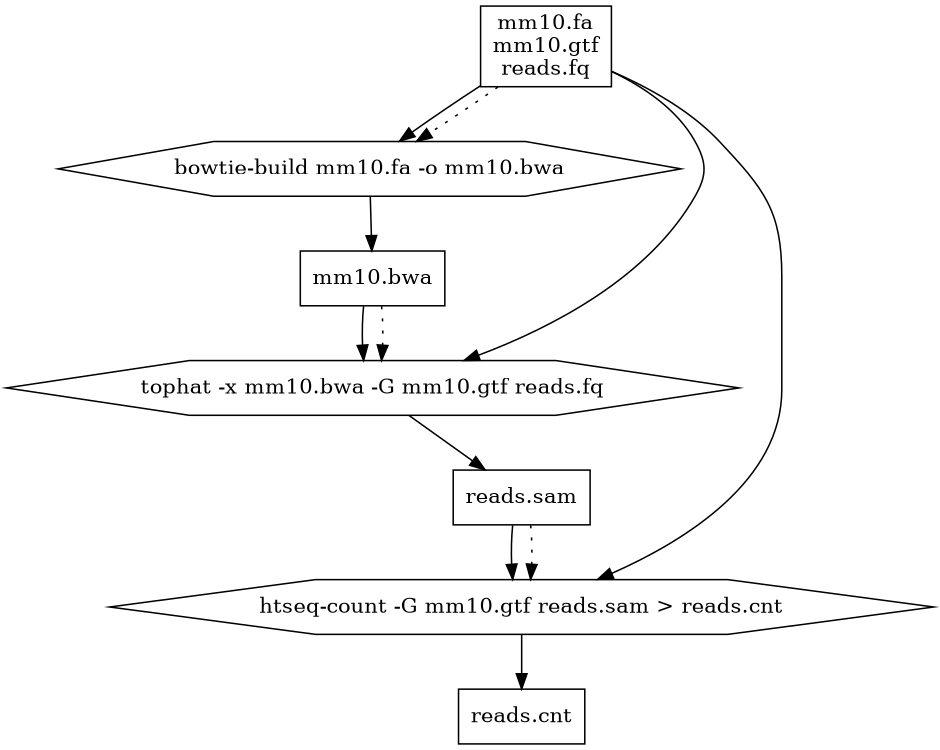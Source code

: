 digraph {
    graph [rankdir=TB
          ,bgcolor=transparent
          ,size="10,5"
          ];
    node [shape=box
         ,fillcolor=white
         ,style=filled];
    0 [label="mm10.fa\nmm10.gtf\nreads.fq", shape=box];
    1 [label="bowtie-build mm10.fa -o mm10.bwa",shape=hexagon];
    2 [label="mm10.bwa",shape=box];
    3 [label="tophat -x mm10.bwa -G mm10.gtf reads.fq"
      shape=hexagon];
    4 [label="reads.sam",shape=box];
    5 [label="htseq-count -G mm10.gtf reads.sam > reads.cnt"
      ,shape=hexagon];
    6 [label="reads.cnt",shape=box];
    0 -> 1 [style=solid];
    0 -> 1 [style=dotted];
    1 -> 2 [style=solid];
    2 -> 3 [style=solid];
    2 -> 3 [style=dotted];
    3 -> 4 [style=solid];
    0 -> 3 [style=solid];
    0 -> 5 [style=solid];
    4 -> 5 [style=solid];
    4 -> 5 [style=dotted];
    5 -> 6 [style=solid];

}
